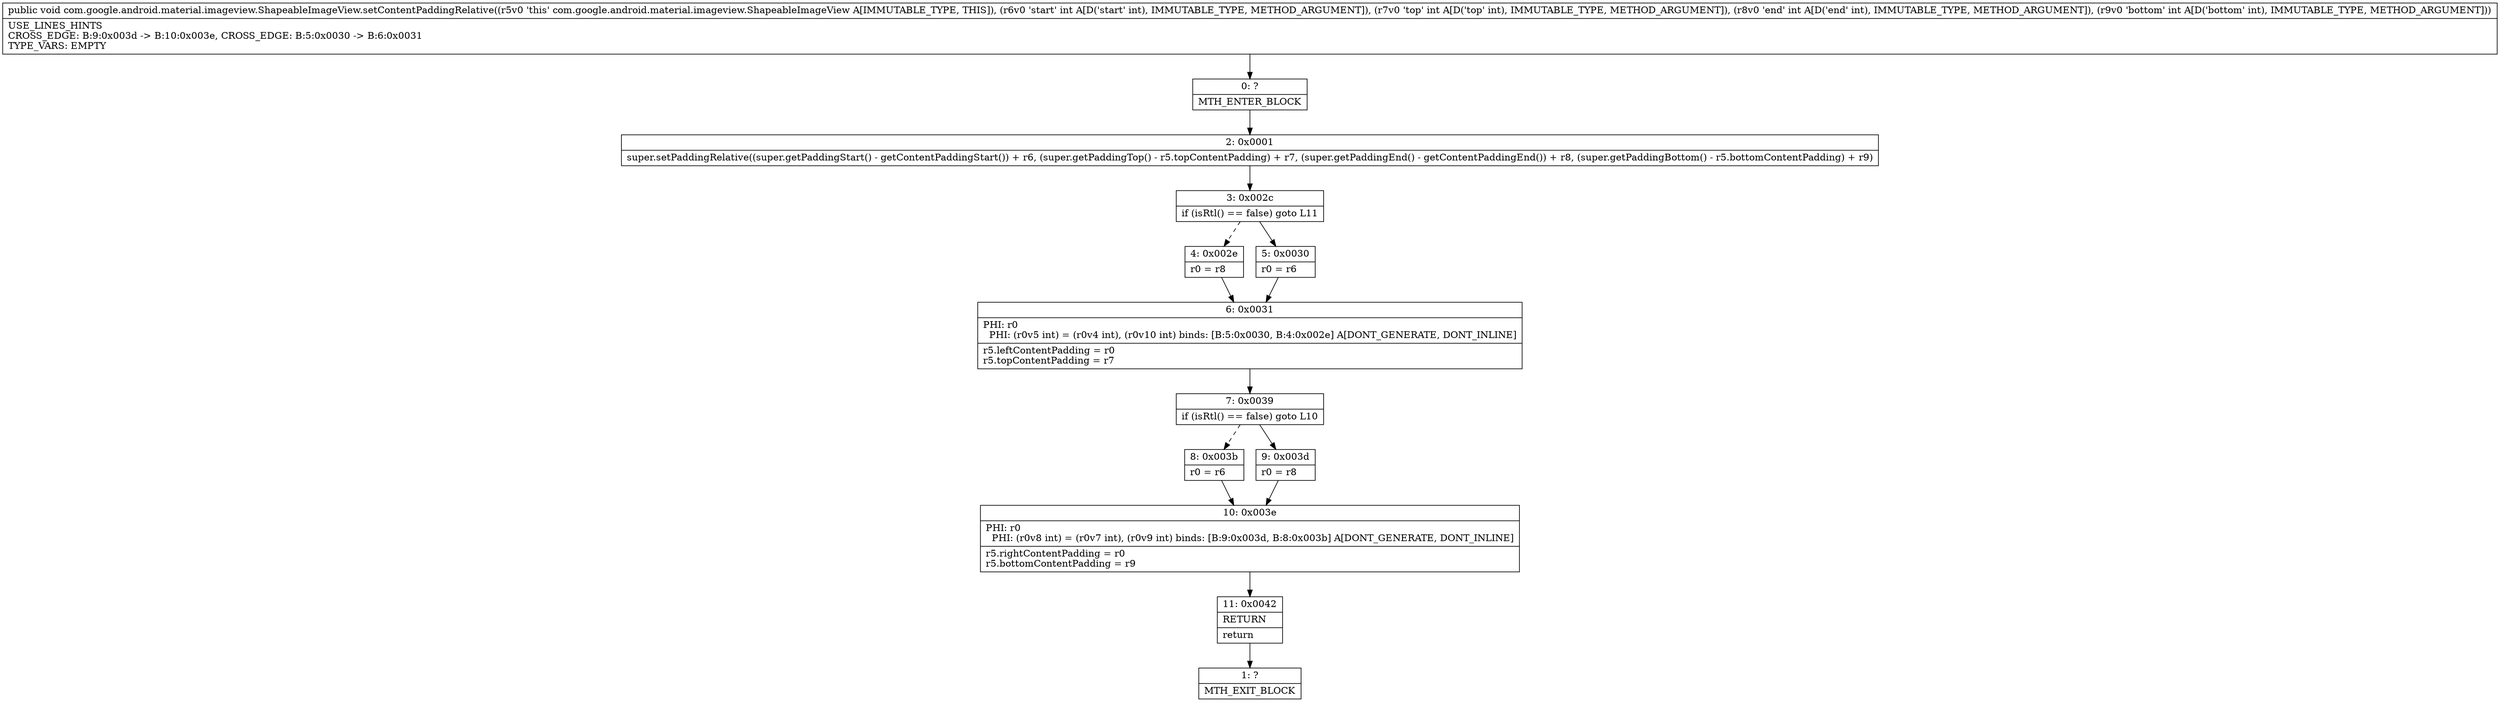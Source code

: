 digraph "CFG forcom.google.android.material.imageview.ShapeableImageView.setContentPaddingRelative(IIII)V" {
Node_0 [shape=record,label="{0\:\ ?|MTH_ENTER_BLOCK\l}"];
Node_2 [shape=record,label="{2\:\ 0x0001|super.setPaddingRelative((super.getPaddingStart() \- getContentPaddingStart()) + r6, (super.getPaddingTop() \- r5.topContentPadding) + r7, (super.getPaddingEnd() \- getContentPaddingEnd()) + r8, (super.getPaddingBottom() \- r5.bottomContentPadding) + r9)\l}"];
Node_3 [shape=record,label="{3\:\ 0x002c|if (isRtl() == false) goto L11\l}"];
Node_4 [shape=record,label="{4\:\ 0x002e|r0 = r8\l}"];
Node_6 [shape=record,label="{6\:\ 0x0031|PHI: r0 \l  PHI: (r0v5 int) = (r0v4 int), (r0v10 int) binds: [B:5:0x0030, B:4:0x002e] A[DONT_GENERATE, DONT_INLINE]\l|r5.leftContentPadding = r0\lr5.topContentPadding = r7\l}"];
Node_7 [shape=record,label="{7\:\ 0x0039|if (isRtl() == false) goto L10\l}"];
Node_8 [shape=record,label="{8\:\ 0x003b|r0 = r6\l}"];
Node_10 [shape=record,label="{10\:\ 0x003e|PHI: r0 \l  PHI: (r0v8 int) = (r0v7 int), (r0v9 int) binds: [B:9:0x003d, B:8:0x003b] A[DONT_GENERATE, DONT_INLINE]\l|r5.rightContentPadding = r0\lr5.bottomContentPadding = r9\l}"];
Node_11 [shape=record,label="{11\:\ 0x0042|RETURN\l|return\l}"];
Node_1 [shape=record,label="{1\:\ ?|MTH_EXIT_BLOCK\l}"];
Node_9 [shape=record,label="{9\:\ 0x003d|r0 = r8\l}"];
Node_5 [shape=record,label="{5\:\ 0x0030|r0 = r6\l}"];
MethodNode[shape=record,label="{public void com.google.android.material.imageview.ShapeableImageView.setContentPaddingRelative((r5v0 'this' com.google.android.material.imageview.ShapeableImageView A[IMMUTABLE_TYPE, THIS]), (r6v0 'start' int A[D('start' int), IMMUTABLE_TYPE, METHOD_ARGUMENT]), (r7v0 'top' int A[D('top' int), IMMUTABLE_TYPE, METHOD_ARGUMENT]), (r8v0 'end' int A[D('end' int), IMMUTABLE_TYPE, METHOD_ARGUMENT]), (r9v0 'bottom' int A[D('bottom' int), IMMUTABLE_TYPE, METHOD_ARGUMENT]))  | USE_LINES_HINTS\lCROSS_EDGE: B:9:0x003d \-\> B:10:0x003e, CROSS_EDGE: B:5:0x0030 \-\> B:6:0x0031\lTYPE_VARS: EMPTY\l}"];
MethodNode -> Node_0;Node_0 -> Node_2;
Node_2 -> Node_3;
Node_3 -> Node_4[style=dashed];
Node_3 -> Node_5;
Node_4 -> Node_6;
Node_6 -> Node_7;
Node_7 -> Node_8[style=dashed];
Node_7 -> Node_9;
Node_8 -> Node_10;
Node_10 -> Node_11;
Node_11 -> Node_1;
Node_9 -> Node_10;
Node_5 -> Node_6;
}

